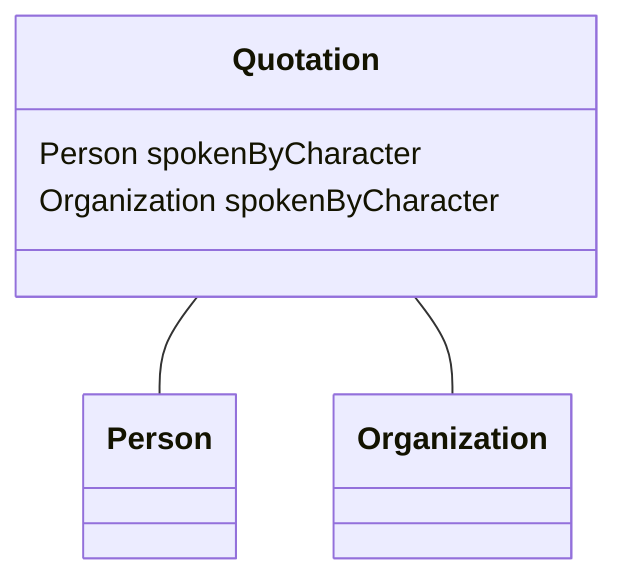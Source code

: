 classDiagram
  Quotation -- Person
  Quotation -- Organization


class Quotation {

  Person spokenByCharacter
  Organization spokenByCharacter

 }